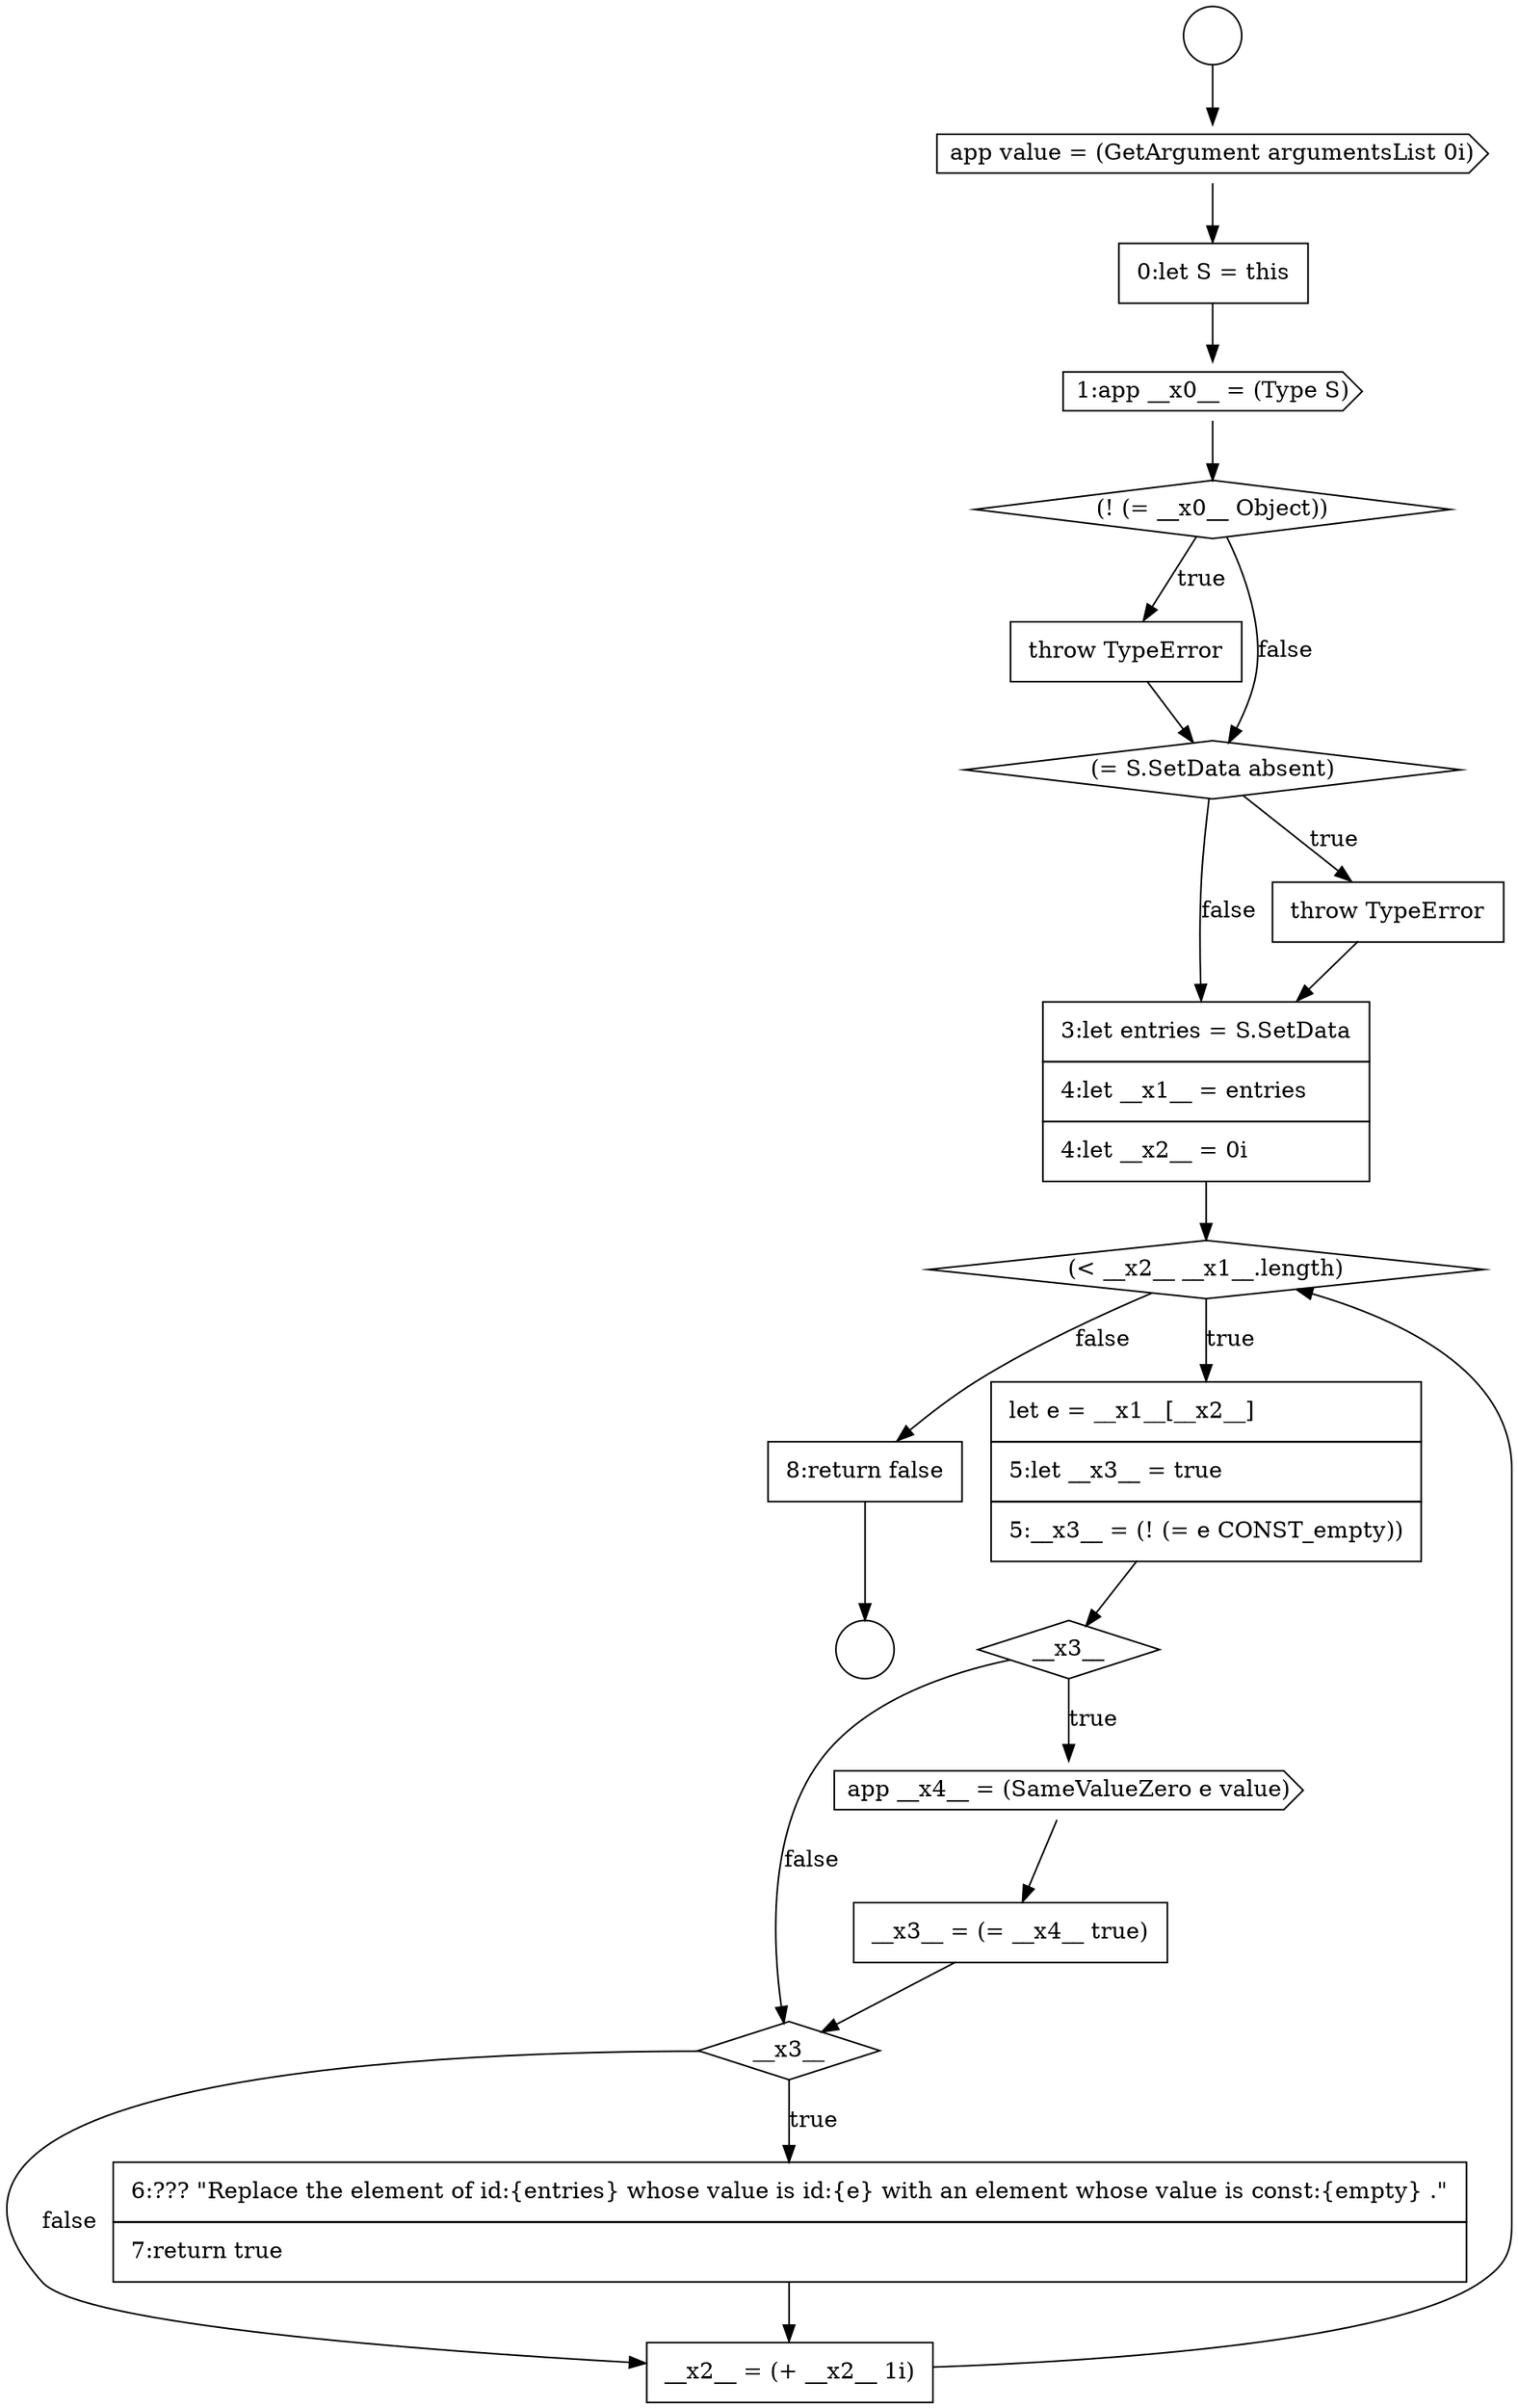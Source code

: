 digraph {
  node15767 [shape=none, margin=0, label=<<font color="black">
    <table border="0" cellborder="1" cellspacing="0" cellpadding="10">
      <tr><td align="left">throw TypeError</td></tr>
    </table>
  </font>> color="black" fillcolor="white" style=filled]
  node15770 [shape=none, margin=0, label=<<font color="black">
    <table border="0" cellborder="1" cellspacing="0" cellpadding="10">
      <tr><td align="left">3:let entries = S.SetData</td></tr>
      <tr><td align="left">4:let __x1__ = entries</td></tr>
      <tr><td align="left">4:let __x2__ = 0i</td></tr>
    </table>
  </font>> color="black" fillcolor="white" style=filled]
  node15762 [shape=circle label=" " color="black" fillcolor="white" style=filled]
  node15776 [shape=diamond, label=<<font color="black">__x3__</font>> color="black" fillcolor="white" style=filled]
  node15763 [shape=cds, label=<<font color="black">app value = (GetArgument argumentsList 0i)</font>> color="black" fillcolor="white" style=filled]
  node15774 [shape=cds, label=<<font color="black">app __x4__ = (SameValueZero e value)</font>> color="black" fillcolor="white" style=filled]
  node15771 [shape=diamond, label=<<font color="black">(&lt; __x2__ __x1__.length)</font>> color="black" fillcolor="white" style=filled]
  node15761 [shape=circle label=" " color="black" fillcolor="white" style=filled]
  node15765 [shape=cds, label=<<font color="black">1:app __x0__ = (Type S)</font>> color="black" fillcolor="white" style=filled]
  node15768 [shape=diamond, label=<<font color="black">(= S.SetData absent)</font>> color="black" fillcolor="white" style=filled]
  node15773 [shape=diamond, label=<<font color="black">__x3__</font>> color="black" fillcolor="white" style=filled]
  node15779 [shape=none, margin=0, label=<<font color="black">
    <table border="0" cellborder="1" cellspacing="0" cellpadding="10">
      <tr><td align="left">8:return false</td></tr>
    </table>
  </font>> color="black" fillcolor="white" style=filled]
  node15766 [shape=diamond, label=<<font color="black">(! (= __x0__ Object))</font>> color="black" fillcolor="white" style=filled]
  node15772 [shape=none, margin=0, label=<<font color="black">
    <table border="0" cellborder="1" cellspacing="0" cellpadding="10">
      <tr><td align="left">let e = __x1__[__x2__]</td></tr>
      <tr><td align="left">5:let __x3__ = true</td></tr>
      <tr><td align="left">5:__x3__ = (! (= e CONST_empty))</td></tr>
    </table>
  </font>> color="black" fillcolor="white" style=filled]
  node15778 [shape=none, margin=0, label=<<font color="black">
    <table border="0" cellborder="1" cellspacing="0" cellpadding="10">
      <tr><td align="left">__x2__ = (+ __x2__ 1i)</td></tr>
    </table>
  </font>> color="black" fillcolor="white" style=filled]
  node15777 [shape=none, margin=0, label=<<font color="black">
    <table border="0" cellborder="1" cellspacing="0" cellpadding="10">
      <tr><td align="left">6:??? &quot;Replace the element of id:{entries} whose value is id:{e} with an element whose value is const:{empty} .&quot;</td></tr>
      <tr><td align="left">7:return true</td></tr>
    </table>
  </font>> color="black" fillcolor="white" style=filled]
  node15775 [shape=none, margin=0, label=<<font color="black">
    <table border="0" cellborder="1" cellspacing="0" cellpadding="10">
      <tr><td align="left">__x3__ = (= __x4__ true)</td></tr>
    </table>
  </font>> color="black" fillcolor="white" style=filled]
  node15764 [shape=none, margin=0, label=<<font color="black">
    <table border="0" cellborder="1" cellspacing="0" cellpadding="10">
      <tr><td align="left">0:let S = this</td></tr>
    </table>
  </font>> color="black" fillcolor="white" style=filled]
  node15769 [shape=none, margin=0, label=<<font color="black">
    <table border="0" cellborder="1" cellspacing="0" cellpadding="10">
      <tr><td align="left">throw TypeError</td></tr>
    </table>
  </font>> color="black" fillcolor="white" style=filled]
  node15766 -> node15767 [label=<<font color="black">true</font>> color="black"]
  node15766 -> node15768 [label=<<font color="black">false</font>> color="black"]
  node15764 -> node15765 [ color="black"]
  node15778 -> node15771 [ color="black"]
  node15761 -> node15763 [ color="black"]
  node15776 -> node15777 [label=<<font color="black">true</font>> color="black"]
  node15776 -> node15778 [label=<<font color="black">false</font>> color="black"]
  node15763 -> node15764 [ color="black"]
  node15772 -> node15773 [ color="black"]
  node15769 -> node15770 [ color="black"]
  node15779 -> node15762 [ color="black"]
  node15774 -> node15775 [ color="black"]
  node15771 -> node15772 [label=<<font color="black">true</font>> color="black"]
  node15771 -> node15779 [label=<<font color="black">false</font>> color="black"]
  node15775 -> node15776 [ color="black"]
  node15773 -> node15774 [label=<<font color="black">true</font>> color="black"]
  node15773 -> node15776 [label=<<font color="black">false</font>> color="black"]
  node15777 -> node15778 [ color="black"]
  node15768 -> node15769 [label=<<font color="black">true</font>> color="black"]
  node15768 -> node15770 [label=<<font color="black">false</font>> color="black"]
  node15767 -> node15768 [ color="black"]
  node15765 -> node15766 [ color="black"]
  node15770 -> node15771 [ color="black"]
}
